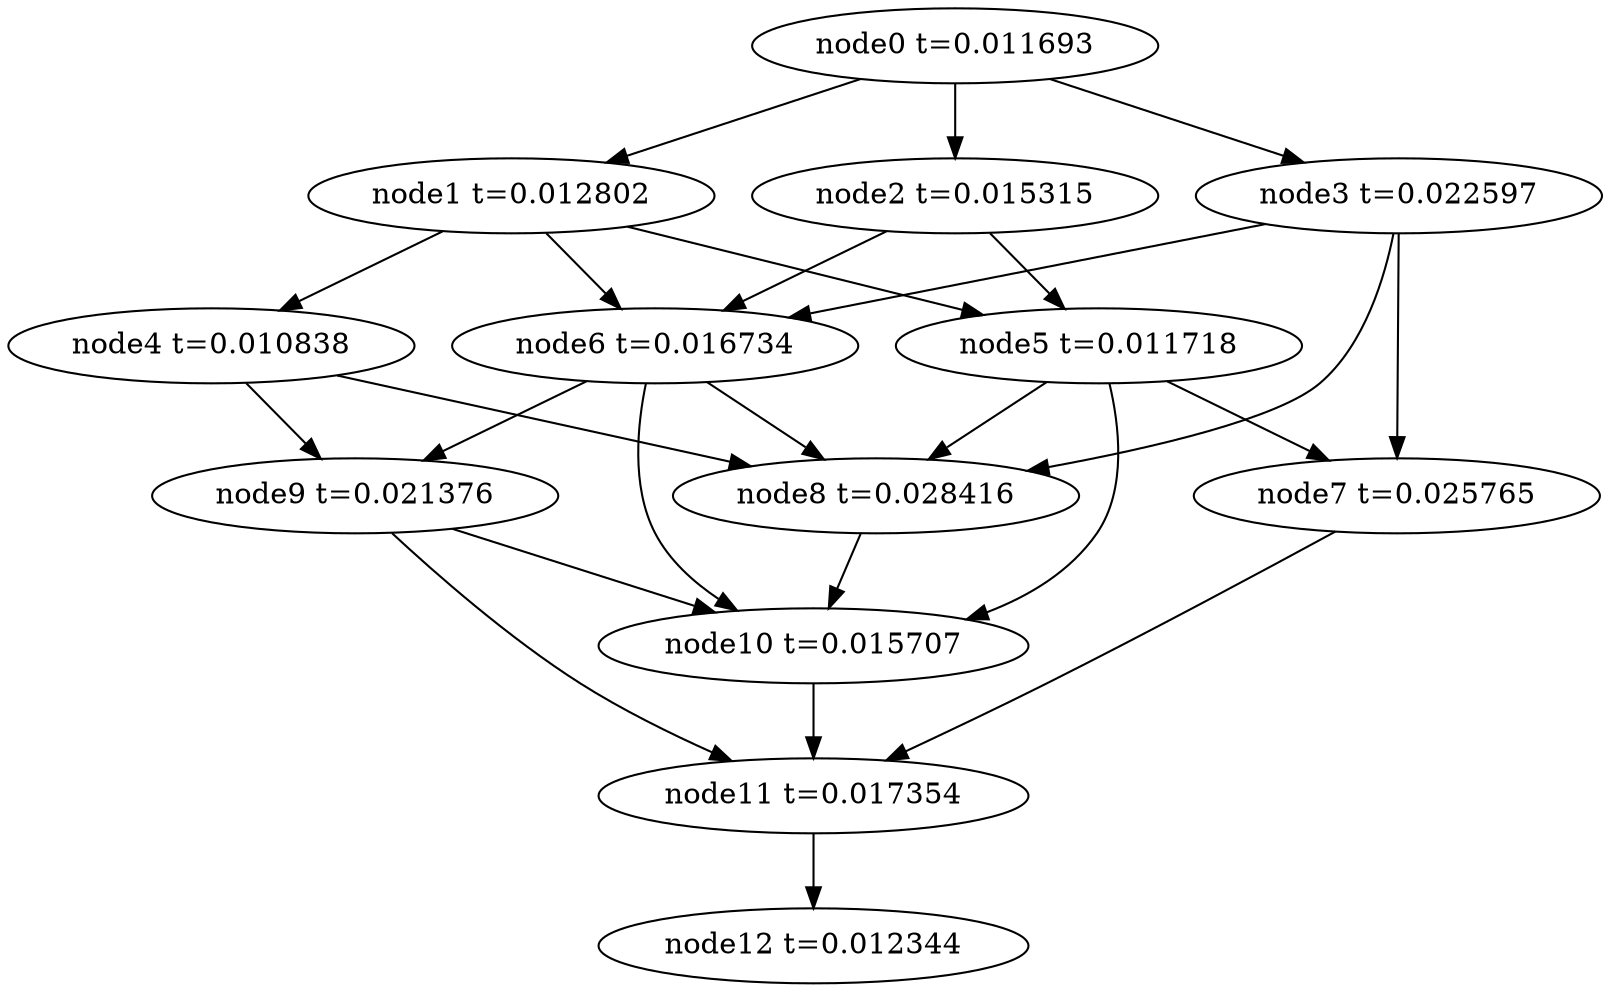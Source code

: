 digraph g{
	node12[label="node12 t=0.012344"]
	node11 -> node12
	node11[label="node11 t=0.017354"];
	node10 -> node11
	node10[label="node10 t=0.015707"];
	node9 -> node11
	node9 -> node10
	node9[label="node9 t=0.021376"];
	node8 -> node10
	node8[label="node8 t=0.028416"];
	node7 -> node11
	node7[label="node7 t=0.025765"];
	node6 -> node10
	node6 -> node9
	node6 -> node8
	node6[label="node6 t=0.016734"];
	node5 -> node10
	node5 -> node8
	node5 -> node7
	node5[label="node5 t=0.011718"];
	node4 -> node9
	node4 -> node8
	node4[label="node4 t=0.010838"];
	node3 -> node8
	node3 -> node7
	node3 -> node6
	node3[label="node3 t=0.022597"];
	node2 -> node6
	node2 -> node5
	node2[label="node2 t=0.015315"];
	node1 -> node6
	node1 -> node5
	node1 -> node4
	node1[label="node1 t=0.012802"];
	node0 -> node3
	node0 -> node2
	node0 -> node1
	node0[label="node0 t=0.011693"];
}
